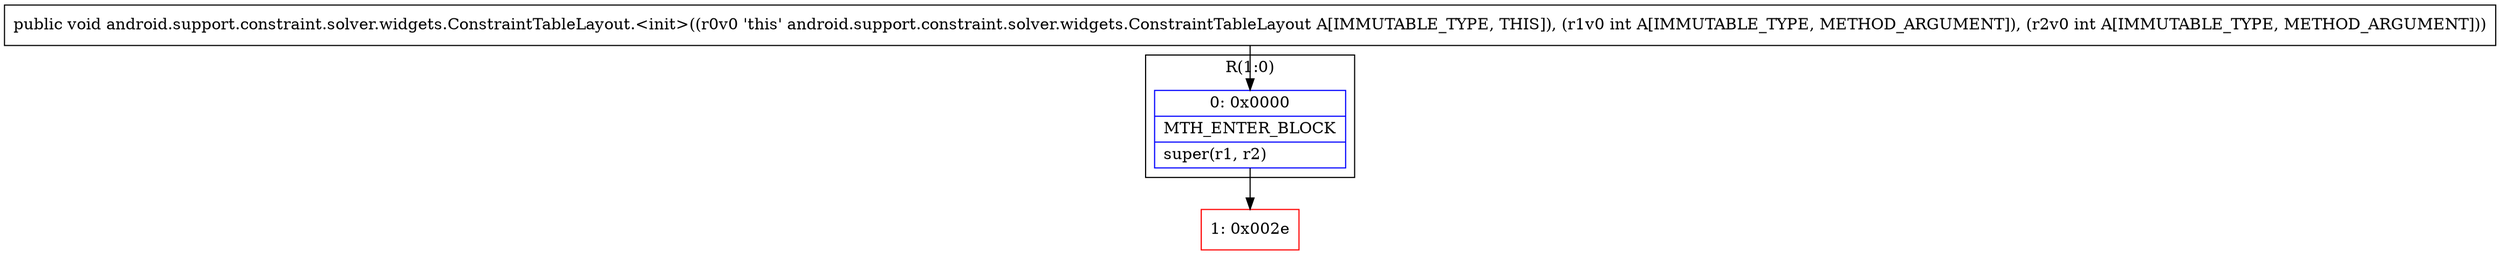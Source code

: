 digraph "CFG forandroid.support.constraint.solver.widgets.ConstraintTableLayout.\<init\>(II)V" {
subgraph cluster_Region_1867674963 {
label = "R(1:0)";
node [shape=record,color=blue];
Node_0 [shape=record,label="{0\:\ 0x0000|MTH_ENTER_BLOCK\l|super(r1, r2)\l}"];
}
Node_1 [shape=record,color=red,label="{1\:\ 0x002e}"];
MethodNode[shape=record,label="{public void android.support.constraint.solver.widgets.ConstraintTableLayout.\<init\>((r0v0 'this' android.support.constraint.solver.widgets.ConstraintTableLayout A[IMMUTABLE_TYPE, THIS]), (r1v0 int A[IMMUTABLE_TYPE, METHOD_ARGUMENT]), (r2v0 int A[IMMUTABLE_TYPE, METHOD_ARGUMENT])) }"];
MethodNode -> Node_0;
Node_0 -> Node_1;
}

